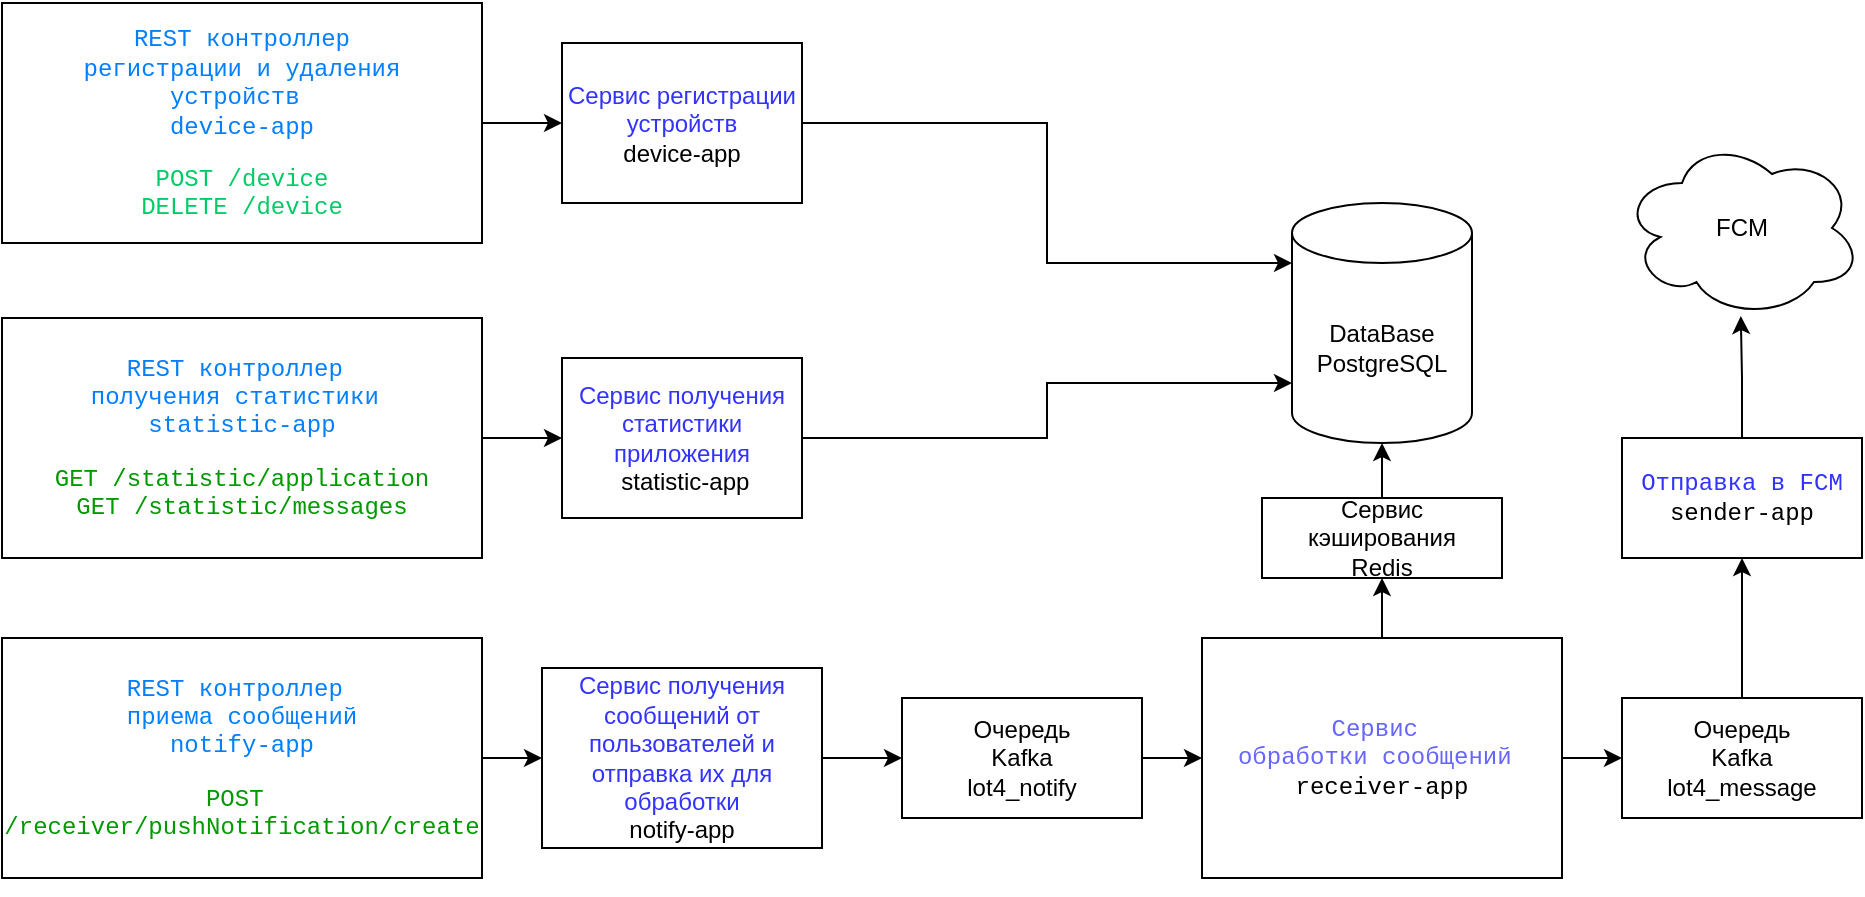 <mxfile version="14.6.9" type="device"><diagram id="zj5fAGoZdOq80Qvob-hJ" name="Page-1"><mxGraphModel dx="1606" dy="526" grid="1" gridSize="10" guides="1" tooltips="1" connect="1" arrows="1" fold="1" page="1" pageScale="1" pageWidth="827" pageHeight="1169" math="0" shadow="0"><root><mxCell id="0"/><mxCell id="1" parent="0"/><mxCell id="uxsFc1gbScg4FwBdHn-9-20" style="edgeStyle=orthogonalEdgeStyle;rounded=0;orthogonalLoop=1;jettySize=auto;html=1;exitX=1;exitY=0.5;exitDx=0;exitDy=0;entryX=0;entryY=0.5;entryDx=0;entryDy=0;" parent="1" source="Y20BvaS0R0e5gFIZP9N3-3" target="uxsFc1gbScg4FwBdHn-9-8" edge="1"><mxGeometry relative="1" as="geometry"/></mxCell><mxCell id="Y20BvaS0R0e5gFIZP9N3-3" value="&lt;pre style=&quot;background-color: rgb(255 , 255 , 255) ; font-family: &amp;#34;liberation mono&amp;#34; , monospace&quot;&gt;&lt;font color=&quot;#007fff&quot;&gt;REST контроллер&lt;br&gt;регистрации и удаления&lt;br&gt;устройств &lt;br&gt;device-app&lt;/font&gt;&lt;/pre&gt;&lt;pre style=&quot;background-color: rgb(255 , 255 , 255) ; font-family: &amp;#34;liberation mono&amp;#34; , monospace&quot;&gt;&lt;pre style=&quot;font-family: &amp;#34;liberation mono&amp;#34; , monospace&quot;&gt;&lt;font color=&quot;#00cc66&quot;&gt;POST /device&lt;br/&gt;DELETE /device&lt;/font&gt;&lt;/pre&gt;&lt;/pre&gt;" style="rounded=0;whiteSpace=wrap;html=1;" parent="1" vertex="1"><mxGeometry x="-320" y="2.5" width="240" height="120" as="geometry"/></mxCell><mxCell id="uxsFc1gbScg4FwBdHn-9-11" style="edgeStyle=orthogonalEdgeStyle;rounded=0;orthogonalLoop=1;jettySize=auto;html=1;exitX=1;exitY=0.5;exitDx=0;exitDy=0;entryX=0;entryY=0.5;entryDx=0;entryDy=0;" parent="1" source="Y20BvaS0R0e5gFIZP9N3-4" target="Y20BvaS0R0e5gFIZP9N3-15" edge="1"><mxGeometry relative="1" as="geometry"/></mxCell><mxCell id="Y20BvaS0R0e5gFIZP9N3-4" value="&lt;pre style=&quot;background-color: rgb(255 , 255 , 255) ; font-family: &amp;#34;liberation mono&amp;#34; , monospace&quot;&gt;&lt;font color=&quot;#6666ff&quot;&gt;Сервис &lt;br&gt;обработки сообщений&lt;/font&gt;&lt;font color=&quot;#007fff&quot;&gt; &lt;br&gt;&lt;/font&gt;receiver-app&lt;/pre&gt;" style="rounded=0;whiteSpace=wrap;html=1;" parent="1" vertex="1"><mxGeometry x="280" y="320" width="180" height="120" as="geometry"/></mxCell><mxCell id="Y20BvaS0R0e5gFIZP9N3-5" value="DataBase&lt;br&gt;PostgreSQL" style="shape=cylinder3;whiteSpace=wrap;html=1;boundedLbl=1;backgroundOutline=1;size=15;" parent="1" vertex="1"><mxGeometry x="325" y="102.5" width="90" height="120" as="geometry"/></mxCell><mxCell id="uxsFc1gbScg4FwBdHn-9-12" style="edgeStyle=orthogonalEdgeStyle;rounded=0;orthogonalLoop=1;jettySize=auto;html=1;exitX=0.5;exitY=0;exitDx=0;exitDy=0;" parent="1" source="Y20BvaS0R0e5gFIZP9N3-15" target="Y20BvaS0R0e5gFIZP9N3-18" edge="1"><mxGeometry relative="1" as="geometry"/></mxCell><mxCell id="Y20BvaS0R0e5gFIZP9N3-15" value="Очередь&lt;br&gt;Kafka&lt;br&gt;lot4_message" style="rounded=0;whiteSpace=wrap;html=1;" parent="1" vertex="1"><mxGeometry x="490" y="350" width="120" height="60" as="geometry"/></mxCell><mxCell id="Y20BvaS0R0e5gFIZP9N3-17" value="FCM" style="ellipse;shape=cloud;whiteSpace=wrap;html=1;" parent="1" vertex="1"><mxGeometry x="490" y="70" width="120" height="90" as="geometry"/></mxCell><mxCell id="uxsFc1gbScg4FwBdHn-9-13" style="edgeStyle=orthogonalEdgeStyle;rounded=0;orthogonalLoop=1;jettySize=auto;html=1;exitX=0.5;exitY=0;exitDx=0;exitDy=0;entryX=0.495;entryY=0.989;entryDx=0;entryDy=0;entryPerimeter=0;" parent="1" source="Y20BvaS0R0e5gFIZP9N3-18" target="Y20BvaS0R0e5gFIZP9N3-17" edge="1"><mxGeometry relative="1" as="geometry"/></mxCell><mxCell id="Y20BvaS0R0e5gFIZP9N3-18" value="&lt;pre style=&quot;background-color: rgb(255 , 255 , 255) ; font-family: &amp;#34;liberation mono&amp;#34; , monospace&quot;&gt;&lt;font color=&quot;#3333ff&quot;&gt;Отправка в FCM&lt;/font&gt;&lt;font color=&quot;#006dcc&quot;&gt;&lt;br&gt;&lt;/font&gt;sender-app&lt;/pre&gt;" style="rounded=0;whiteSpace=wrap;html=1;" parent="1" vertex="1"><mxGeometry x="490" y="220" width="120" height="60" as="geometry"/></mxCell><mxCell id="uxsFc1gbScg4FwBdHn-9-21" style="edgeStyle=orthogonalEdgeStyle;rounded=0;orthogonalLoop=1;jettySize=auto;html=1;exitX=0.5;exitY=0;exitDx=0;exitDy=0;" parent="1" source="Y20BvaS0R0e5gFIZP9N3-22" target="uxsFc1gbScg4FwBdHn-9-9" edge="1"><mxGeometry relative="1" as="geometry"/></mxCell><mxCell id="Y20BvaS0R0e5gFIZP9N3-22" value="&lt;pre style=&quot;background-color: rgb(255 , 255 , 255) ; font-family: &amp;#34;liberation mono&amp;#34; , monospace&quot;&gt;&lt;font color=&quot;#007fff&quot;&gt;REST контроллер &lt;br&gt;получения статистики &lt;br&gt;statistic-app&lt;/font&gt;&lt;/pre&gt;&lt;pre style=&quot;background-color: rgb(255 , 255 , 255) ; font-family: &amp;#34;liberation mono&amp;#34; , monospace&quot;&gt;&lt;font color=&quot;#009900&quot;&gt;GET /statistic/application&lt;br/&gt;&lt;font style=&quot;white-space: normal&quot;&gt;GET &lt;/font&gt;&lt;span style=&quot;white-space: normal&quot;&gt;/statistic/messages&lt;/span&gt;&lt;/font&gt;&lt;/pre&gt;" style="rounded=0;whiteSpace=wrap;html=1;direction=south;" parent="1" vertex="1"><mxGeometry x="-320" y="160" width="240" height="120" as="geometry"/></mxCell><mxCell id="uxsFc1gbScg4FwBdHn-9-22" style="edgeStyle=orthogonalEdgeStyle;rounded=0;orthogonalLoop=1;jettySize=auto;html=1;exitX=0.5;exitY=0;exitDx=0;exitDy=0;entryX=0;entryY=0.5;entryDx=0;entryDy=0;" parent="1" source="NFTKWh8YmC8A1_8MNi0C-4" target="uxsFc1gbScg4FwBdHn-9-4" edge="1"><mxGeometry relative="1" as="geometry"/></mxCell><mxCell id="NFTKWh8YmC8A1_8MNi0C-4" value="&lt;pre style=&quot;background-color: rgb(255 , 255 , 255) ; font-family: &amp;#34;liberation mono&amp;#34; , monospace&quot;&gt;&lt;font color=&quot;#007fff&quot;&gt;REST контроллер &lt;br&gt;приема сообщений&lt;br&gt;notify-app&lt;/font&gt;&lt;/pre&gt;&lt;pre style=&quot;background-color: rgb(255 , 255 , 255) ; font-family: &amp;#34;liberation mono&amp;#34; , monospace&quot;&gt;&lt;font color=&quot;#009900&quot;&gt;POST &lt;br&gt;/receiver/pushNotification/create&lt;/font&gt;&lt;/pre&gt;" style="rounded=0;whiteSpace=wrap;html=1;direction=south;" parent="1" vertex="1"><mxGeometry x="-320" y="320" width="240" height="120" as="geometry"/></mxCell><mxCell id="uxsFc1gbScg4FwBdHn-9-24" style="edgeStyle=orthogonalEdgeStyle;rounded=0;orthogonalLoop=1;jettySize=auto;html=1;exitX=1;exitY=0.5;exitDx=0;exitDy=0;entryX=0;entryY=0.5;entryDx=0;entryDy=0;" parent="1" source="NFTKWh8YmC8A1_8MNi0C-5" target="Y20BvaS0R0e5gFIZP9N3-4" edge="1"><mxGeometry relative="1" as="geometry"/></mxCell><mxCell id="NFTKWh8YmC8A1_8MNi0C-5" value="Очередь&lt;br&gt;Kafka&lt;br&gt;lot4_notify" style="rounded=0;whiteSpace=wrap;html=1;" parent="1" vertex="1"><mxGeometry x="130" y="350" width="120" height="60" as="geometry"/></mxCell><mxCell id="uxsFc1gbScg4FwBdHn-9-23" style="edgeStyle=orthogonalEdgeStyle;rounded=0;orthogonalLoop=1;jettySize=auto;html=1;exitX=1;exitY=0.5;exitDx=0;exitDy=0;entryX=0;entryY=0.5;entryDx=0;entryDy=0;" parent="1" source="uxsFc1gbScg4FwBdHn-9-4" target="NFTKWh8YmC8A1_8MNi0C-5" edge="1"><mxGeometry relative="1" as="geometry"/></mxCell><mxCell id="uxsFc1gbScg4FwBdHn-9-4" value="&lt;font color=&quot;#3333ff&quot;&gt;Сервис получения сообщений от пользователей и отправка их для обработки&lt;/font&gt;&lt;br&gt;notify-app" style="rounded=0;whiteSpace=wrap;html=1;" parent="1" vertex="1"><mxGeometry x="-50" y="335" width="140" height="90" as="geometry"/></mxCell><mxCell id="uxsFc1gbScg4FwBdHn-9-7" style="edgeStyle=orthogonalEdgeStyle;rounded=0;orthogonalLoop=1;jettySize=auto;html=1;exitX=0.5;exitY=1;exitDx=0;exitDy=0;" parent="1" source="Y20BvaS0R0e5gFIZP9N3-4" target="Y20BvaS0R0e5gFIZP9N3-4" edge="1"><mxGeometry relative="1" as="geometry"/></mxCell><mxCell id="uxsFc1gbScg4FwBdHn-9-19" style="edgeStyle=orthogonalEdgeStyle;rounded=0;orthogonalLoop=1;jettySize=auto;html=1;exitX=1;exitY=0.5;exitDx=0;exitDy=0;entryX=0;entryY=0.25;entryDx=0;entryDy=0;" parent="1" source="uxsFc1gbScg4FwBdHn-9-8" target="Y20BvaS0R0e5gFIZP9N3-5" edge="1"><mxGeometry relative="1" as="geometry"/></mxCell><mxCell id="uxsFc1gbScg4FwBdHn-9-8" value="&lt;font color=&quot;#3333ff&quot;&gt;Сервис регистрации устройств&lt;/font&gt;&lt;br&gt;device-app" style="rounded=0;whiteSpace=wrap;html=1;" parent="1" vertex="1"><mxGeometry x="-40" y="22.5" width="120" height="80" as="geometry"/></mxCell><mxCell id="uxsFc1gbScg4FwBdHn-9-18" style="edgeStyle=orthogonalEdgeStyle;rounded=0;orthogonalLoop=1;jettySize=auto;html=1;exitX=1;exitY=0.5;exitDx=0;exitDy=0;entryX=0;entryY=0.75;entryDx=0;entryDy=0;" parent="1" source="uxsFc1gbScg4FwBdHn-9-9" target="Y20BvaS0R0e5gFIZP9N3-5" edge="1"><mxGeometry relative="1" as="geometry"/></mxCell><mxCell id="uxsFc1gbScg4FwBdHn-9-9" value="&lt;font color=&quot;#3333ff&quot;&gt;Сервис получения статистики приложения&lt;br&gt;&lt;/font&gt;&amp;nbsp;statistic-app" style="rounded=0;whiteSpace=wrap;html=1;" parent="1" vertex="1"><mxGeometry x="-40" y="180" width="120" height="80" as="geometry"/></mxCell><mxCell id="sTjbJ40Gkq81LwSuKW8Q-2" value="" style="edgeStyle=orthogonalEdgeStyle;rounded=0;orthogonalLoop=1;jettySize=auto;html=1;startArrow=classic;startFill=1;endArrow=none;endFill=0;" edge="1" parent="1" source="sTjbJ40Gkq81LwSuKW8Q-1" target="Y20BvaS0R0e5gFIZP9N3-4"><mxGeometry relative="1" as="geometry"/></mxCell><mxCell id="sTjbJ40Gkq81LwSuKW8Q-3" value="" style="edgeStyle=orthogonalEdgeStyle;rounded=0;orthogonalLoop=1;jettySize=auto;html=1;" edge="1" parent="1" source="sTjbJ40Gkq81LwSuKW8Q-1" target="Y20BvaS0R0e5gFIZP9N3-5"><mxGeometry relative="1" as="geometry"/></mxCell><mxCell id="sTjbJ40Gkq81LwSuKW8Q-1" value="Сервис кэширования &lt;br&gt;Redis" style="rounded=0;whiteSpace=wrap;html=1;" vertex="1" parent="1"><mxGeometry x="310" y="250" width="120" height="40" as="geometry"/></mxCell></root></mxGraphModel></diagram></mxfile>